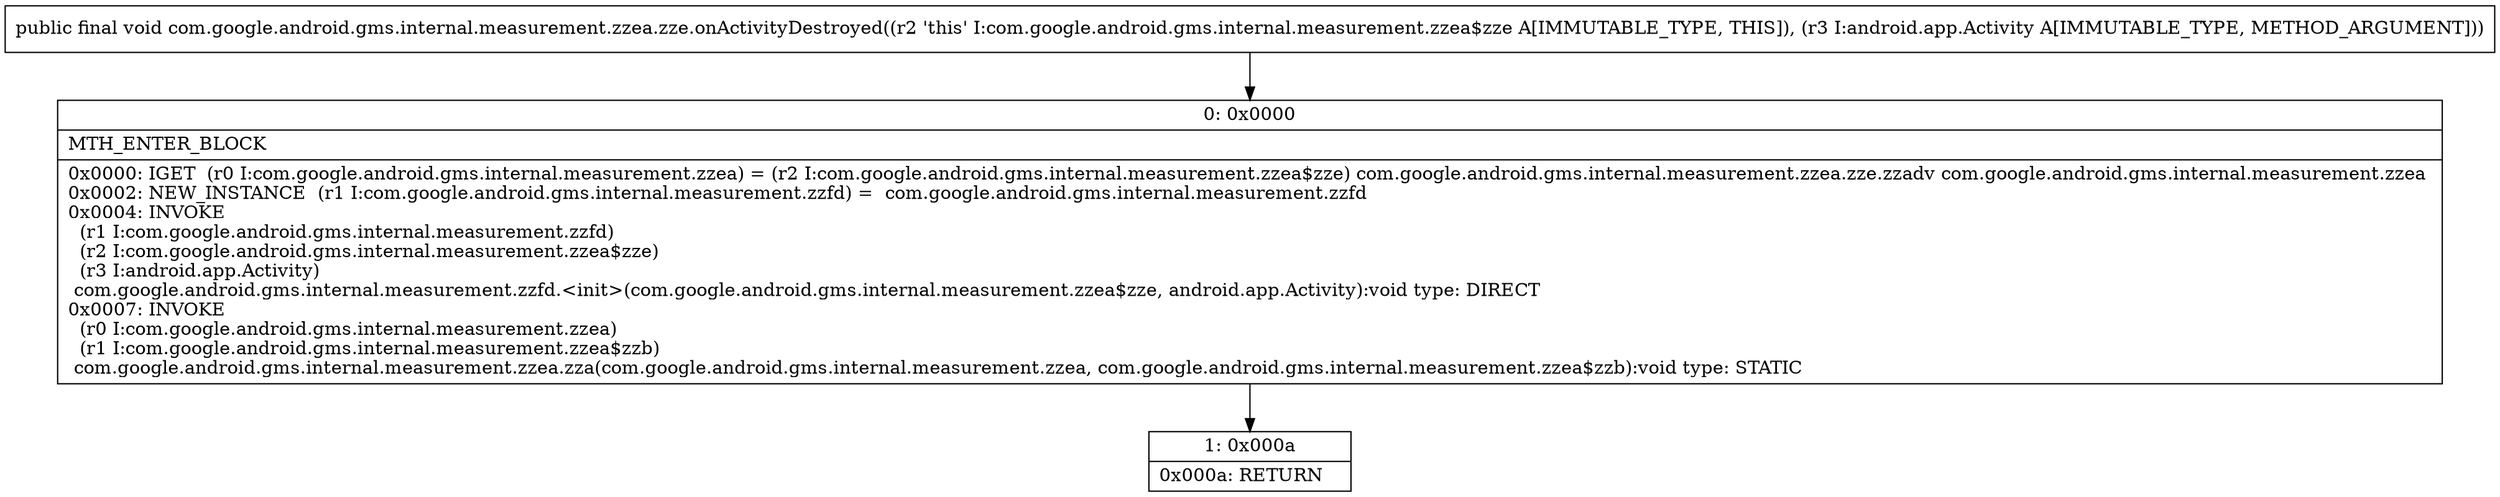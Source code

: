 digraph "CFG forcom.google.android.gms.internal.measurement.zzea.zze.onActivityDestroyed(Landroid\/app\/Activity;)V" {
Node_0 [shape=record,label="{0\:\ 0x0000|MTH_ENTER_BLOCK\l|0x0000: IGET  (r0 I:com.google.android.gms.internal.measurement.zzea) = (r2 I:com.google.android.gms.internal.measurement.zzea$zze) com.google.android.gms.internal.measurement.zzea.zze.zzadv com.google.android.gms.internal.measurement.zzea \l0x0002: NEW_INSTANCE  (r1 I:com.google.android.gms.internal.measurement.zzfd) =  com.google.android.gms.internal.measurement.zzfd \l0x0004: INVOKE  \l  (r1 I:com.google.android.gms.internal.measurement.zzfd)\l  (r2 I:com.google.android.gms.internal.measurement.zzea$zze)\l  (r3 I:android.app.Activity)\l com.google.android.gms.internal.measurement.zzfd.\<init\>(com.google.android.gms.internal.measurement.zzea$zze, android.app.Activity):void type: DIRECT \l0x0007: INVOKE  \l  (r0 I:com.google.android.gms.internal.measurement.zzea)\l  (r1 I:com.google.android.gms.internal.measurement.zzea$zzb)\l com.google.android.gms.internal.measurement.zzea.zza(com.google.android.gms.internal.measurement.zzea, com.google.android.gms.internal.measurement.zzea$zzb):void type: STATIC \l}"];
Node_1 [shape=record,label="{1\:\ 0x000a|0x000a: RETURN   \l}"];
MethodNode[shape=record,label="{public final void com.google.android.gms.internal.measurement.zzea.zze.onActivityDestroyed((r2 'this' I:com.google.android.gms.internal.measurement.zzea$zze A[IMMUTABLE_TYPE, THIS]), (r3 I:android.app.Activity A[IMMUTABLE_TYPE, METHOD_ARGUMENT])) }"];
MethodNode -> Node_0;
Node_0 -> Node_1;
}

